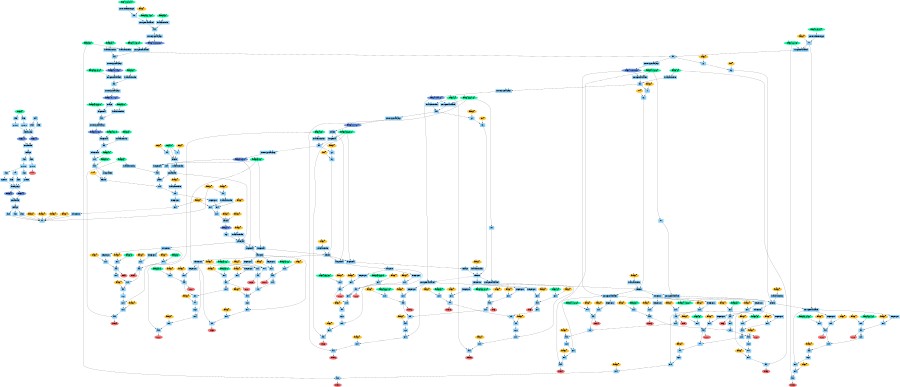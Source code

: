 digraph {
	size="6,10!"
	a [label="uint32[2]" color=mediumspringgreen style=filled]
	b [label="float32[32]" color=mediumspringgreen style=filled]
	c [label="float32[8,8,4,32]" color=mediumspringgreen style=filled]
	d [label="float32[64]" color=mediumspringgreen style=filled]
	e [label="float32[4,4,32,64]" color=mediumspringgreen style=filled]
	f [label="float32[64]" color=mediumspringgreen style=filled]
	g [label="float32[3,3,64,64]" color=mediumspringgreen style=filled]
	h [label="float32[512]" color=mediumspringgreen style=filled]
	i [label="float32[3136,512]" color=mediumspringgreen style=filled]
	j [label="float32[6]" color=mediumspringgreen style=filled]
	k [label="float32[512,6]" color=mediumspringgreen style=filled]
	l [label="float32[32]" color=mediumspringgreen style=filled]
	m [label="float32[8,8,4,32]" color=mediumspringgreen style=filled]
	n [label="float32[64]" color=mediumspringgreen style=filled]
	o [label="float32[4,4,32,64]" color=mediumspringgreen style=filled]
	p [label="float32[64]" color=mediumspringgreen style=filled]
	q [label="float32[3,3,64,64]" color=mediumspringgreen style=filled]
	r [label="float32[512]" color=mediumspringgreen style=filled]
	s [label="float32[3136,512]" color=mediumspringgreen style=filled]
	t [label="float32[6]" color=mediumspringgreen style=filled]
	u [label="float32[512,6]" color=mediumspringgreen style=filled]
	v [label="float32[32]" color=mediumspringgreen style=filled]
	w [label="float32[8,8,4,32]" color=mediumspringgreen style=filled]
	x [label="float32[64]" color=mediumspringgreen style=filled]
	y [label="float32[4,4,32,64]" color=mediumspringgreen style=filled]
	z [label="float32[64]" color=mediumspringgreen style=filled]
	ba [label="float32[3,3,64,64]" color=mediumspringgreen style=filled]
	bb [label="float32[512]" color=mediumspringgreen style=filled]
	bc [label="float32[3136,512]" color=mediumspringgreen style=filled]
	bd [label="float32[6]" color=mediumspringgreen style=filled]
	be [label="float32[512,6]" color=mediumspringgreen style=filled]
	bf [label="float32[32]" color=mediumspringgreen style=filled]
	bg [label="float32[8,8,4,32]" color=mediumspringgreen style=filled]
	bh [label="float32[64]" color=mediumspringgreen style=filled]
	bi [label="float32[4,4,32,64]" color=mediumspringgreen style=filled]
	bj [label="float32[64]" color=mediumspringgreen style=filled]
	bk [label="float32[3,3,64,64]" color=mediumspringgreen style=filled]
	bl [label="float32[512]" color=mediumspringgreen style=filled]
	bm [label="float32[3136,512]" color=mediumspringgreen style=filled]
	bn [label="float32[6]" color=mediumspringgreen style=filled]
	bo [label="float32[512,6]" color=mediumspringgreen style=filled]
	bp [label="uint8[10,84,84,4]" color=mediumspringgreen style=filled]
	bq [label="int32[10]" color=mediumspringgreen style=filled]
	br [label="float32[10]" color=mediumspringgreen style=filled]
	bs [label="float32[10]" color=mediumspringgreen style=filled]
	bt [label="uint8[10,84,84,4]" color=mediumspringgreen style=filled]
	bu [label=iota color=lightskyblue shape=box style=filled]
	bv [label=slice color=lightskyblue shape=box style=filled]
	a -> bv
	bw [label=squeeze color=lightskyblue shape=box style=filled]
	bv -> bw
	bx [label=slice color=lightskyblue shape=box style=filled]
	a -> bx
	by [label=squeeze color=lightskyblue shape=box style=filled]
	bx -> by
	bz [label=slice color=lightskyblue shape=box style=filled]
	bu -> bz
	ca [label=slice color=lightskyblue shape=box style=filled]
	bu -> ca
	id0 [label=threefry2x32 color=lightskyblue shape=box style=filled]
	bw -> id0
	by -> id0
	bz -> id0
	ca -> id0
	cb [label="uint32[2]" color=cornflowerblue style=filled]
	id0 -> cb
	cc [label="uint32[2]" color=cornflowerblue style=filled]
	id0 -> cc
	cd [label=concatenate color=lightskyblue shape=box style=filled]
	cb -> cd
	cc -> cd
	ce [label=reshape color=lightskyblue shape=box style=filled]
	cd -> ce
	cf [label=slice color=lightskyblue shape=box style=filled]
	ce -> cf
	cg [label=squeeze color=lightskyblue shape=box style=filled]
	cf -> cg
	ch [label=slice color=lightskyblue shape=box style=filled]
	ce -> ch
	ci [label=squeeze color=lightskyblue shape=box style=filled]
	ch -> ci
	cj [label=iota color=lightskyblue shape=box style=filled]
	ck [label=slice color=lightskyblue shape=box style=filled]
	ci -> ck
	cl [label=squeeze color=lightskyblue shape=box style=filled]
	ck -> cl
	cm [label=slice color=lightskyblue shape=box style=filled]
	ci -> cm
	cn [label=squeeze color=lightskyblue shape=box style=filled]
	cm -> cn
	co [label=slice color=lightskyblue shape=box style=filled]
	cj -> co
	cp [label=slice color=lightskyblue shape=box style=filled]
	cj -> cp
	id1 [label=threefry2x32 color=lightskyblue shape=box style=filled]
	cl -> id1
	cn -> id1
	co -> id1
	cp -> id1
	cq [label="uint32[3]" color=cornflowerblue style=filled]
	id1 -> cq
	cr [label="uint32[3]" color=cornflowerblue style=filled]
	id1 -> cr
	cs [label=concatenate color=lightskyblue shape=box style=filled]
	cq -> cs
	cr -> cs
	ct [label=reshape color=lightskyblue shape=box style=filled]
	cs -> ct
	cu [label=slice color=lightskyblue shape=box style=filled]
	ct -> cu
	_ [label=squeeze color=lightskyblue shape=box style=filled]
	cu -> _
	cv [label=slice color=lightskyblue shape=box style=filled]
	ct -> cv
	_ [label=squeeze color=lightskyblue shape=box style=filled]
	cv -> _
	cw [label=slice color=lightskyblue shape=box style=filled]
	ct -> cw
	_ [label=squeeze color=lightskyblue shape=box style=filled]
	cw -> _
	cx [label=convert_element_type color=lightskyblue shape=box style=filled]
	bp -> cx
	23214567357968 [label="float32[]" color=goldenrod1 style=filled]
	cy [label=div color=lightskyblue shape=box style=filled]
	cx -> cy
	23214567357968 -> cy
	cz [label=conv_general_dilated color=lightskyblue shape=box style=filled]
	cy -> cz
	w -> cz
	da [label=broadcast_in_dim color=lightskyblue shape=box style=filled]
	v -> da
	db [label=add color=lightskyblue shape=box style=filled]
	cz -> db
	da -> db
	id2 [label=custom_jvp_call_jaxpr color=lightskyblue shape=box style=filled]
	db -> id2
	dc [label="float32[10,20,20,32]" color=cornflowerblue style=filled]
	id2 -> dc
	23214567379088 [label="float32[]" color=goldenrod1 style=filled]
	dd [label=gt color=lightskyblue shape=box style=filled]
	db -> dd
	23214567379088 -> dd
	23214567379280 [label="float32[]" color=goldenrod1 style=filled]
	_ [label=broadcast_in_dim color=lightskyblue shape=box style=filled]
	23214567379280 -> _
	de [label=conv_general_dilated color=lightskyblue shape=box style=filled]
	dc -> de
	y -> de
	df [label=broadcast_in_dim color=lightskyblue shape=box style=filled]
	x -> df
	dg [label=add color=lightskyblue shape=box style=filled]
	de -> dg
	df -> dg
	id3 [label=custom_jvp_call_jaxpr color=lightskyblue shape=box style=filled]
	dg -> id3
	dh [label="float32[10,9,9,64]" color=cornflowerblue style=filled]
	id3 -> dh
	23214567379856 [label="float32[]" color=goldenrod1 style=filled]
	di [label=gt color=lightskyblue shape=box style=filled]
	dg -> di
	23214567379856 -> di
	23214567380048 [label="float32[]" color=goldenrod1 style=filled]
	_ [label=broadcast_in_dim color=lightskyblue shape=box style=filled]
	23214567380048 -> _
	dj [label=conv_general_dilated color=lightskyblue shape=box style=filled]
	dh -> dj
	ba -> dj
	dk [label=broadcast_in_dim color=lightskyblue shape=box style=filled]
	z -> dk
	dl [label=add color=lightskyblue shape=box style=filled]
	dj -> dl
	dk -> dl
	id4 [label=custom_jvp_call_jaxpr color=lightskyblue shape=box style=filled]
	dl -> id4
	dm [label="float32[10,7,7,64]" color=cornflowerblue style=filled]
	id4 -> dm
	23214567380624 [label="float32[]" color=goldenrod1 style=filled]
	dn [label=gt color=lightskyblue shape=box style=filled]
	dl -> dn
	23214567380624 -> dn
	23214567380816 [label="float32[]" color=goldenrod1 style=filled]
	_ [label=broadcast_in_dim color=lightskyblue shape=box style=filled]
	23214567380816 -> _
	do [label=reshape color=lightskyblue shape=box style=filled]
	dm -> do
	dp [label=dot_general color=lightskyblue shape=box style=filled]
	do -> dp
	bc -> dp
	dq [label=broadcast_in_dim color=lightskyblue shape=box style=filled]
	bb -> dq
	dr [label=add color=lightskyblue shape=box style=filled]
	dp -> dr
	dq -> dr
	id5 [label=custom_jvp_call_jaxpr color=lightskyblue shape=box style=filled]
	dr -> id5
	ds [label="float32[10,512]" color=cornflowerblue style=filled]
	id5 -> ds
	23214567381488 [label="float32[]" color=goldenrod1 style=filled]
	dt [label=gt color=lightskyblue shape=box style=filled]
	dr -> dt
	23214567381488 -> dt
	23214567381680 [label="float32[]" color=goldenrod1 style=filled]
	_ [label=broadcast_in_dim color=lightskyblue shape=box style=filled]
	23214567381680 -> _
	du [label=dot_general color=lightskyblue shape=box style=filled]
	ds -> du
	be -> du
	dv [label=broadcast_in_dim color=lightskyblue shape=box style=filled]
	bd -> dv
	dw [label=add color=lightskyblue shape=box style=filled]
	du -> dw
	dv -> dw
	dx [label=convert_element_type color=lightskyblue shape=box style=filled]
	bt -> dx
	23214567382256 [label="float32[]" color=goldenrod1 style=filled]
	dy [label=div color=lightskyblue shape=box style=filled]
	dx -> dy
	23214567382256 -> dy
	dz [label=conv_general_dilated color=lightskyblue shape=box style=filled]
	dy -> dz
	bg -> dz
	ea [label=broadcast_in_dim color=lightskyblue shape=box style=filled]
	bf -> ea
	eb [label=add color=lightskyblue shape=box style=filled]
	dz -> eb
	ea -> eb
	id6 [label=custom_jvp_call_jaxpr color=lightskyblue shape=box style=filled]
	eb -> id6
	ec [label="float32[10,20,20,32]" color=cornflowerblue style=filled]
	id6 -> ec
	ed [label=conv_general_dilated color=lightskyblue shape=box style=filled]
	ec -> ed
	bi -> ed
	ee [label=broadcast_in_dim color=lightskyblue shape=box style=filled]
	bh -> ee
	ef [label=add color=lightskyblue shape=box style=filled]
	ed -> ef
	ee -> ef
	id7 [label=custom_jvp_call_jaxpr color=lightskyblue shape=box style=filled]
	ef -> id7
	eg [label="float32[10,9,9,64]" color=cornflowerblue style=filled]
	id7 -> eg
	eh [label=conv_general_dilated color=lightskyblue shape=box style=filled]
	eg -> eh
	bk -> eh
	ei [label=broadcast_in_dim color=lightskyblue shape=box style=filled]
	bj -> ei
	ej [label=add color=lightskyblue shape=box style=filled]
	eh -> ej
	ei -> ej
	id8 [label=custom_jvp_call_jaxpr color=lightskyblue shape=box style=filled]
	ej -> id8
	ek [label="float32[10,7,7,64]" color=cornflowerblue style=filled]
	id8 -> ek
	el [label=reshape color=lightskyblue shape=box style=filled]
	ek -> el
	em [label=dot_general color=lightskyblue shape=box style=filled]
	el -> em
	bm -> em
	en [label=broadcast_in_dim color=lightskyblue shape=box style=filled]
	bl -> en
	eo [label=add color=lightskyblue shape=box style=filled]
	em -> eo
	en -> eo
	id9 [label=custom_jvp_call_jaxpr color=lightskyblue shape=box style=filled]
	eo -> id9
	ep [label="float32[10,512]" color=cornflowerblue style=filled]
	id9 -> ep
	eq [label=dot_general color=lightskyblue shape=box style=filled]
	ep -> eq
	bo -> eq
	er [label=broadcast_in_dim color=lightskyblue shape=box style=filled]
	bn -> er
	es [label=add color=lightskyblue shape=box style=filled]
	eq -> es
	er -> es
	et [label=reduce_max color=lightskyblue shape=box style=filled]
	es -> et
	eu [label=mul color=lightskyblue shape=box style=filled]
	bs -> eu
	et -> eu
	ev [label=add color=lightskyblue shape=box style=filled]
	br -> ev
	eu -> ev
	ew [label=stop_gradient color=lightskyblue shape=box style=filled]
	ev -> ew
	23216574405440 [label="bool[]" color=goldenrod1 style=filled]
	ex [label=select_n color=lightskyblue shape=box style=filled]
	23216574405440 -> ex
	ev -> ex
	ew -> ex
	23214835540496 [label="int32[]" color=goldenrod1 style=filled]
	ey [label=lt color=lightskyblue shape=box style=filled]
	bq -> ey
	23214835540496 -> ey
	23214835540400 [label="int32[]" color=goldenrod1 style=filled]
	ez [label=add color=lightskyblue shape=box style=filled]
	bq -> ez
	23214835540400 -> ez
	fa [label=select_n color=lightskyblue shape=box style=filled]
	ey -> fa
	bq -> fa
	ez -> fa
	fb [label=broadcast_in_dim color=lightskyblue shape=box style=filled]
	fa -> fb
	fc [label=iota color=lightskyblue shape=box style=filled]
	fd [label=concatenate color=lightskyblue shape=box style=filled]
	fc -> fd
	fb -> fd
	fe [label=gather color=lightskyblue shape=box style=filled]
	dw -> fe
	fd -> fe
	ff [label=sub color=lightskyblue shape=box style=filled]
	ex -> ff
	fe -> ff
	23214567385872 [label="float32[]" color=goldenrod1 style=filled]
	fg [label=broadcast_in_dim color=lightskyblue shape=box style=filled]
	23214567385872 -> fg
	fh [label=sub color=lightskyblue shape=box style=filled]
	ff -> fh
	fg -> fh
	fi [label=integer_pow color=lightskyblue shape=box style=filled]
	fh -> fi
	fj [label=integer_pow color=lightskyblue shape=box style=filled]
	fh -> fj
	23214567849200 [label="float32[]" color=goldenrod1 style=filled]
	fk [label=mul color=lightskyblue shape=box style=filled]
	23214567849200 -> fk
	fj -> fk
	23214567386448 [label="float32[]" color=goldenrod1 style=filled]
	fl [label=mul color=lightskyblue shape=box style=filled]
	fi -> fl
	23214567386448 -> fl
	fm [label=reduce_sum color=lightskyblue shape=box style=filled]
	fl -> fm
	23214567982928 [label="float32[]" color=goldenrod1 style=filled]
	_ [label=div color=lightskyblue shape=box style=filled]
	fm -> _
	23214567982928 -> _
	23214567386832 [label="float32[]" color=goldenrod1 style=filled]
	23214567982928 [label="float32[]" color=goldenrod1 style=filled]
	fn [label=div color=lightskyblue shape=box style=filled]
	23214567386832 -> fn
	23214567982928 -> fn
	fo [label=broadcast_in_dim color=lightskyblue shape=box style=filled]
	fn -> fo
	23214567386448 [label="float32[]" color=goldenrod1 style=filled]
	fp [label=mul color=lightskyblue shape=box style=filled]
	fo -> fp
	23214567386448 -> fp
	fq [label=mul color=lightskyblue shape=box style=filled]
	fp -> fq
	fk -> fq
	23214835990256 [label="float32[]" color=goldenrod1 style=filled]
	23216554005936 [label="float32[]" color=goldenrod1 style=filled]
	id10 [label=xla_call color=lightskyblue shape=box style=filled]
	fq -> id10
	23214835990256 -> id10
	23216554005936 -> id10
	fr [label="float32[10]" color=cornflowerblue style=filled]
	id10 -> fr
	fs [label=neg color=lightskyblue shape=box style=filled]
	fr -> fs
	23214567387568 [label="float32[]" color=goldenrod1 style=filled]
	ft [label=broadcast_in_dim color=lightskyblue shape=box style=filled]
	23214567387568 -> ft
	fu [label="scatter-add" color=lightskyblue shape=box style=filled]
	ft -> fu
	fd -> fu
	fs -> fu
	fv [label=reduce_sum color=lightskyblue shape=box style=filled]
	fu -> fv
	fw [label=dot_general color=lightskyblue shape=box style=filled]
	fu -> fw
	ds -> fw
	fx [label=transpose color=lightskyblue shape=box style=filled]
	fw -> fx
	fy [label=dot_general color=lightskyblue shape=box style=filled]
	fu -> fy
	be -> fy
	23214567388240 [label="float32[]" color=goldenrod1 style=filled]
	fz [label=broadcast_in_dim color=lightskyblue shape=box style=filled]
	23214567388240 -> fz
	23214568194192 [label="bool[]" color=goldenrod1 style=filled]
	ga [label=eq color=lightskyblue shape=box style=filled]
	dt -> ga
	23214568194192 -> ga
	gb [label=select_n color=lightskyblue shape=box style=filled]
	ga -> gb
	fz -> gb
	fy -> gb
	gc [label=reduce_sum color=lightskyblue shape=box style=filled]
	gb -> gc
	gd [label=dot_general color=lightskyblue shape=box style=filled]
	gb -> gd
	do -> gd
	ge [label=transpose color=lightskyblue shape=box style=filled]
	gd -> ge
	gf [label=dot_general color=lightskyblue shape=box style=filled]
	gb -> gf
	bc -> gf
	gg [label=reshape color=lightskyblue shape=box style=filled]
	gf -> gg
	23214567389104 [label="float32[]" color=goldenrod1 style=filled]
	gh [label=broadcast_in_dim color=lightskyblue shape=box style=filled]
	23214567389104 -> gh
	23214568003024 [label="bool[]" color=goldenrod1 style=filled]
	gi [label=eq color=lightskyblue shape=box style=filled]
	dn -> gi
	23214568003024 -> gi
	gj [label=select_n color=lightskyblue shape=box style=filled]
	gi -> gj
	gh -> gj
	gg -> gj
	gk [label=reduce_sum color=lightskyblue shape=box style=filled]
	gj -> gk
	gl [label=conv_general_dilated color=lightskyblue shape=box style=filled]
	dh -> gl
	gj -> gl
	gm [label=rev color=lightskyblue shape=box style=filled]
	ba -> gm
	gn [label=conv_general_dilated color=lightskyblue shape=box style=filled]
	gj -> gn
	gm -> gn
	23214567389872 [label="float32[]" color=goldenrod1 style=filled]
	go [label=broadcast_in_dim color=lightskyblue shape=box style=filled]
	23214567389872 -> go
	23214568003696 [label="bool[]" color=goldenrod1 style=filled]
	gp [label=eq color=lightskyblue shape=box style=filled]
	di -> gp
	23214568003696 -> gp
	gq [label=select_n color=lightskyblue shape=box style=filled]
	gp -> gq
	go -> gq
	gn -> gq
	gr [label=reduce_sum color=lightskyblue shape=box style=filled]
	gq -> gr
	gs [label=conv_general_dilated color=lightskyblue shape=box style=filled]
	dc -> gs
	gq -> gs
	gt [label=rev color=lightskyblue shape=box style=filled]
	y -> gt
	gu [label=conv_general_dilated color=lightskyblue shape=box style=filled]
	gq -> gu
	gt -> gu
	23214567390640 [label="float32[]" color=goldenrod1 style=filled]
	gv [label=broadcast_in_dim color=lightskyblue shape=box style=filled]
	23214567390640 -> gv
	23214568004752 [label="bool[]" color=goldenrod1 style=filled]
	gw [label=eq color=lightskyblue shape=box style=filled]
	dd -> gw
	23214568004752 -> gw
	gx [label=select_n color=lightskyblue shape=box style=filled]
	gw -> gx
	gv -> gx
	gu -> gx
	gy [label=reduce_sum color=lightskyblue shape=box style=filled]
	gx -> gy
	gz [label=conv_general_dilated color=lightskyblue shape=box style=filled]
	cy -> gz
	gx -> gz
	ha [label=integer_pow color=lightskyblue shape=box style=filled]
	gy -> ha
	23214567391376 [label="float32[]" color=goldenrod1 style=filled]
	hb [label=mul color=lightskyblue shape=box style=filled]
	ha -> hb
	23214567391376 -> hb
	23214567391568 [label="float32[]" color=goldenrod1 style=filled]
	hc [label=mul color=lightskyblue shape=box style=filled]
	b -> hc
	23214567391568 -> hc
	hd [label=add color=lightskyblue shape=box style=filled]
	hb -> hd
	hc -> hd
	he [label=integer_pow color=lightskyblue shape=box style=filled]
	gz -> he
	23214567391952 [label="float32[]" color=goldenrod1 style=filled]
	hf [label=mul color=lightskyblue shape=box style=filled]
	he -> hf
	23214567391952 -> hf
	23214567392144 [label="float32[]" color=goldenrod1 style=filled]
	hg [label=mul color=lightskyblue shape=box style=filled]
	c -> hg
	23214567392144 -> hg
	hh [label=add color=lightskyblue shape=box style=filled]
	hf -> hh
	hg -> hh
	hi [label=integer_pow color=lightskyblue shape=box style=filled]
	gr -> hi
	23214567392528 [label="float32[]" color=goldenrod1 style=filled]
	hj [label=mul color=lightskyblue shape=box style=filled]
	hi -> hj
	23214567392528 -> hj
	23214567392720 [label="float32[]" color=goldenrod1 style=filled]
	hk [label=mul color=lightskyblue shape=box style=filled]
	d -> hk
	23214567392720 -> hk
	hl [label=add color=lightskyblue shape=box style=filled]
	hj -> hl
	hk -> hl
	hm [label=integer_pow color=lightskyblue shape=box style=filled]
	gs -> hm
	23214567393104 [label="float32[]" color=goldenrod1 style=filled]
	hn [label=mul color=lightskyblue shape=box style=filled]
	hm -> hn
	23214567393104 -> hn
	23214567393296 [label="float32[]" color=goldenrod1 style=filled]
	ho [label=mul color=lightskyblue shape=box style=filled]
	e -> ho
	23214567393296 -> ho
	hp [label=add color=lightskyblue shape=box style=filled]
	hn -> hp
	ho -> hp
	hq [label=integer_pow color=lightskyblue shape=box style=filled]
	gk -> hq
	23214567393680 [label="float32[]" color=goldenrod1 style=filled]
	hr [label=mul color=lightskyblue shape=box style=filled]
	hq -> hr
	23214567393680 -> hr
	23214567393872 [label="float32[]" color=goldenrod1 style=filled]
	hs [label=mul color=lightskyblue shape=box style=filled]
	f -> hs
	23214567393872 -> hs
	ht [label=add color=lightskyblue shape=box style=filled]
	hr -> ht
	hs -> ht
	hu [label=integer_pow color=lightskyblue shape=box style=filled]
	gl -> hu
	23214567394256 [label="float32[]" color=goldenrod1 style=filled]
	hv [label=mul color=lightskyblue shape=box style=filled]
	hu -> hv
	23214567394256 -> hv
	23214567394448 [label="float32[]" color=goldenrod1 style=filled]
	hw [label=mul color=lightskyblue shape=box style=filled]
	g -> hw
	23214567394448 -> hw
	hx [label=add color=lightskyblue shape=box style=filled]
	hv -> hx
	hw -> hx
	hy [label=integer_pow color=lightskyblue shape=box style=filled]
	gc -> hy
	23214567394832 [label="float32[]" color=goldenrod1 style=filled]
	hz [label=mul color=lightskyblue shape=box style=filled]
	hy -> hz
	23214567394832 -> hz
	23214567395024 [label="float32[]" color=goldenrod1 style=filled]
	ia [label=mul color=lightskyblue shape=box style=filled]
	h -> ia
	23214567395024 -> ia
	ib [label=add color=lightskyblue shape=box style=filled]
	hz -> ib
	ia -> ib
	ic [label=integer_pow color=lightskyblue shape=box style=filled]
	ge -> ic
	23214567399568 [label="float32[]" color=goldenrod1 style=filled]
	id [label=mul color=lightskyblue shape=box style=filled]
	ic -> id
	23214567399568 -> id
	23214567399760 [label="float32[]" color=goldenrod1 style=filled]
	ie [label=mul color=lightskyblue shape=box style=filled]
	i -> ie
	23214567399760 -> ie
	if [label=add color=lightskyblue shape=box style=filled]
	id -> if
	ie -> if
	ig [label=integer_pow color=lightskyblue shape=box style=filled]
	fv -> ig
	23214567400144 [label="float32[]" color=goldenrod1 style=filled]
	ih [label=mul color=lightskyblue shape=box style=filled]
	ig -> ih
	23214567400144 -> ih
	23214567400336 [label="float32[]" color=goldenrod1 style=filled]
	ii [label=mul color=lightskyblue shape=box style=filled]
	j -> ii
	23214567400336 -> ii
	ij [label=add color=lightskyblue shape=box style=filled]
	ih -> ij
	ii -> ij
	ik [label=integer_pow color=lightskyblue shape=box style=filled]
	fx -> ik
	23214567400720 [label="float32[]" color=goldenrod1 style=filled]
	il [label=mul color=lightskyblue shape=box style=filled]
	ik -> il
	23214567400720 -> il
	23214567400912 [label="float32[]" color=goldenrod1 style=filled]
	im [label=mul color=lightskyblue shape=box style=filled]
	k -> im
	23214567400912 -> im
	in [label=add color=lightskyblue shape=box style=filled]
	il -> in
	im -> in
	io [label=integer_pow color=lightskyblue shape=box style=filled]
	gy -> io
	23214567401296 [label="float32[]" color=goldenrod1 style=filled]
	ip [label=mul color=lightskyblue shape=box style=filled]
	io -> ip
	23214567401296 -> ip
	23214567401488 [label="float32[]" color=goldenrod1 style=filled]
	iq [label=mul color=lightskyblue shape=box style=filled]
	l -> iq
	23214567401488 -> iq
	ir [label=add color=lightskyblue shape=box style=filled]
	ip -> ir
	iq -> ir
	is [label=integer_pow color=lightskyblue shape=box style=filled]
	gz -> is
	23214567401872 [label="float32[]" color=goldenrod1 style=filled]
	it [label=mul color=lightskyblue shape=box style=filled]
	is -> it
	23214567401872 -> it
	23214567402064 [label="float32[]" color=goldenrod1 style=filled]
	iu [label=mul color=lightskyblue shape=box style=filled]
	m -> iu
	23214567402064 -> iu
	iv [label=add color=lightskyblue shape=box style=filled]
	it -> iv
	iu -> iv
	iw [label=integer_pow color=lightskyblue shape=box style=filled]
	gr -> iw
	23214567402448 [label="float32[]" color=goldenrod1 style=filled]
	ix [label=mul color=lightskyblue shape=box style=filled]
	iw -> ix
	23214567402448 -> ix
	23214567402640 [label="float32[]" color=goldenrod1 style=filled]
	iy [label=mul color=lightskyblue shape=box style=filled]
	n -> iy
	23214567402640 -> iy
	iz [label=add color=lightskyblue shape=box style=filled]
	ix -> iz
	iy -> iz
	ja [label=integer_pow color=lightskyblue shape=box style=filled]
	gs -> ja
	23214567403024 [label="float32[]" color=goldenrod1 style=filled]
	jb [label=mul color=lightskyblue shape=box style=filled]
	ja -> jb
	23214567403024 -> jb
	23214567403216 [label="float32[]" color=goldenrod1 style=filled]
	jc [label=mul color=lightskyblue shape=box style=filled]
	o -> jc
	23214567403216 -> jc
	jd [label=add color=lightskyblue shape=box style=filled]
	jb -> jd
	jc -> jd
	je [label=integer_pow color=lightskyblue shape=box style=filled]
	gk -> je
	23214567403664 [label="float32[]" color=goldenrod1 style=filled]
	jf [label=mul color=lightskyblue shape=box style=filled]
	je -> jf
	23214567403664 -> jf
	23214567403856 [label="float32[]" color=goldenrod1 style=filled]
	jg [label=mul color=lightskyblue shape=box style=filled]
	p -> jg
	23214567403856 -> jg
	jh [label=add color=lightskyblue shape=box style=filled]
	jf -> jh
	jg -> jh
	ji [label=integer_pow color=lightskyblue shape=box style=filled]
	gl -> ji
	23214567404240 [label="float32[]" color=goldenrod1 style=filled]
	jj [label=mul color=lightskyblue shape=box style=filled]
	ji -> jj
	23214567404240 -> jj
	23214567404432 [label="float32[]" color=goldenrod1 style=filled]
	jk [label=mul color=lightskyblue shape=box style=filled]
	q -> jk
	23214567404432 -> jk
	jl [label=add color=lightskyblue shape=box style=filled]
	jj -> jl
	jk -> jl
	jm [label=integer_pow color=lightskyblue shape=box style=filled]
	gc -> jm
	23214567404816 [label="float32[]" color=goldenrod1 style=filled]
	jn [label=mul color=lightskyblue shape=box style=filled]
	jm -> jn
	23214567404816 -> jn
	23214567405008 [label="float32[]" color=goldenrod1 style=filled]
	jo [label=mul color=lightskyblue shape=box style=filled]
	r -> jo
	23214567405008 -> jo
	jp [label=add color=lightskyblue shape=box style=filled]
	jn -> jp
	jo -> jp
	jq [label=integer_pow color=lightskyblue shape=box style=filled]
	ge -> jq
	23214567405392 [label="float32[]" color=goldenrod1 style=filled]
	jr [label=mul color=lightskyblue shape=box style=filled]
	jq -> jr
	23214567405392 -> jr
	23214567405584 [label="float32[]" color=goldenrod1 style=filled]
	js [label=mul color=lightskyblue shape=box style=filled]
	s -> js
	23214567405584 -> js
	jt [label=add color=lightskyblue shape=box style=filled]
	jr -> jt
	js -> jt
	ju [label=integer_pow color=lightskyblue shape=box style=filled]
	fv -> ju
	23214567405968 [label="float32[]" color=goldenrod1 style=filled]
	jv [label=mul color=lightskyblue shape=box style=filled]
	ju -> jv
	23214567405968 -> jv
	23214567406160 [label="float32[]" color=goldenrod1 style=filled]
	jw [label=mul color=lightskyblue shape=box style=filled]
	t -> jw
	23214567406160 -> jw
	jx [label=add color=lightskyblue shape=box style=filled]
	jv -> jx
	jw -> jx
	jy [label=integer_pow color=lightskyblue shape=box style=filled]
	fx -> jy
	23214567406544 [label="float32[]" color=goldenrod1 style=filled]
	jz [label=mul color=lightskyblue shape=box style=filled]
	jy -> jz
	23214567406544 -> jz
	23214567406736 [label="float32[]" color=goldenrod1 style=filled]
	ka [label=mul color=lightskyblue shape=box style=filled]
	u -> ka
	23214567406736 -> ka
	kb [label=add color=lightskyblue shape=box style=filled]
	jz -> kb
	ka -> kb
	kc [label=mul color=lightskyblue shape=box style=filled]
	hd -> kc
	hd -> kc
	kd [label=sub color=lightskyblue shape=box style=filled]
	ir -> kd
	kc -> kd
	23214567407216 [label="float32[]" color=goldenrod1 style=filled]
	ke [label=add color=lightskyblue shape=box style=filled]
	kd -> ke
	23214567407216 -> ke
	kf [label=rsqrt color=lightskyblue shape=box style=filled]
	ke -> kf
	kg [label=mul color=lightskyblue shape=box style=filled]
	gy -> kg
	kf -> kg
	kh [label=mul color=lightskyblue shape=box style=filled]
	hh -> kh
	hh -> kh
	ki [label=sub color=lightskyblue shape=box style=filled]
	iv -> ki
	kh -> ki
	23214567411952 [label="float32[]" color=goldenrod1 style=filled]
	kj [label=add color=lightskyblue shape=box style=filled]
	ki -> kj
	23214567411952 -> kj
	kk [label=rsqrt color=lightskyblue shape=box style=filled]
	kj -> kk
	kl [label=mul color=lightskyblue shape=box style=filled]
	gz -> kl
	kk -> kl
	km [label=mul color=lightskyblue shape=box style=filled]
	hl -> km
	hl -> km
	kn [label=sub color=lightskyblue shape=box style=filled]
	iz -> kn
	km -> kn
	23214567412528 [label="float32[]" color=goldenrod1 style=filled]
	ko [label=add color=lightskyblue shape=box style=filled]
	kn -> ko
	23214567412528 -> ko
	kp [label=rsqrt color=lightskyblue shape=box style=filled]
	ko -> kp
	kq [label=mul color=lightskyblue shape=box style=filled]
	gr -> kq
	kp -> kq
	kr [label=mul color=lightskyblue shape=box style=filled]
	hp -> kr
	hp -> kr
	ks [label=sub color=lightskyblue shape=box style=filled]
	jd -> ks
	kr -> ks
	23214567413104 [label="float32[]" color=goldenrod1 style=filled]
	kt [label=add color=lightskyblue shape=box style=filled]
	ks -> kt
	23214567413104 -> kt
	ku [label=rsqrt color=lightskyblue shape=box style=filled]
	kt -> ku
	kv [label=mul color=lightskyblue shape=box style=filled]
	gs -> kv
	ku -> kv
	kw [label=mul color=lightskyblue shape=box style=filled]
	ht -> kw
	ht -> kw
	kx [label=sub color=lightskyblue shape=box style=filled]
	jh -> kx
	kw -> kx
	23214567413680 [label="float32[]" color=goldenrod1 style=filled]
	ky [label=add color=lightskyblue shape=box style=filled]
	kx -> ky
	23214567413680 -> ky
	kz [label=rsqrt color=lightskyblue shape=box style=filled]
	ky -> kz
	la [label=mul color=lightskyblue shape=box style=filled]
	gk -> la
	kz -> la
	lb [label=mul color=lightskyblue shape=box style=filled]
	hx -> lb
	hx -> lb
	lc [label=sub color=lightskyblue shape=box style=filled]
	jl -> lc
	lb -> lc
	23214567414256 [label="float32[]" color=goldenrod1 style=filled]
	ld [label=add color=lightskyblue shape=box style=filled]
	lc -> ld
	23214567414256 -> ld
	le [label=rsqrt color=lightskyblue shape=box style=filled]
	ld -> le
	lf [label=mul color=lightskyblue shape=box style=filled]
	gl -> lf
	le -> lf
	lg [label=mul color=lightskyblue shape=box style=filled]
	ib -> lg
	ib -> lg
	lh [label=sub color=lightskyblue shape=box style=filled]
	jp -> lh
	lg -> lh
	23214567414832 [label="float32[]" color=goldenrod1 style=filled]
	li [label=add color=lightskyblue shape=box style=filled]
	lh -> li
	23214567414832 -> li
	lj [label=rsqrt color=lightskyblue shape=box style=filled]
	li -> lj
	lk [label=mul color=lightskyblue shape=box style=filled]
	gc -> lk
	lj -> lk
	ll [label=mul color=lightskyblue shape=box style=filled]
	if -> ll
	if -> ll
	lm [label=sub color=lightskyblue shape=box style=filled]
	jt -> lm
	ll -> lm
	23214567415408 [label="float32[]" color=goldenrod1 style=filled]
	ln [label=add color=lightskyblue shape=box style=filled]
	lm -> ln
	23214567415408 -> ln
	lo [label=rsqrt color=lightskyblue shape=box style=filled]
	ln -> lo
	lp [label=mul color=lightskyblue shape=box style=filled]
	ge -> lp
	lo -> lp
	lq [label=mul color=lightskyblue shape=box style=filled]
	ij -> lq
	ij -> lq
	lr [label=sub color=lightskyblue shape=box style=filled]
	jx -> lr
	lq -> lr
	23214567416048 [label="float32[]" color=goldenrod1 style=filled]
	ls [label=add color=lightskyblue shape=box style=filled]
	lr -> ls
	23214567416048 -> ls
	lt [label=rsqrt color=lightskyblue shape=box style=filled]
	ls -> lt
	lu [label=mul color=lightskyblue shape=box style=filled]
	fv -> lu
	lt -> lu
	lv [label=mul color=lightskyblue shape=box style=filled]
	in -> lv
	in -> lv
	lw [label=sub color=lightskyblue shape=box style=filled]
	kb -> lw
	lv -> lw
	23214567416624 [label="float32[]" color=goldenrod1 style=filled]
	lx [label=add color=lightskyblue shape=box style=filled]
	lw -> lx
	23214567416624 -> lx
	ly [label=rsqrt color=lightskyblue shape=box style=filled]
	lx -> ly
	lz [label=mul color=lightskyblue shape=box style=filled]
	fx -> lz
	ly -> lz
	23214567417008 [label="float32[]" color=goldenrod1 style=filled]
	ma [label=mul color=lightskyblue shape=box style=filled]
	kg -> ma
	23214567417008 -> ma
	23214567417200 [label="float32[]" color=goldenrod1 style=filled]
	mb [label=mul color=lightskyblue shape=box style=filled]
	kl -> mb
	23214567417200 -> mb
	23214567417392 [label="float32[]" color=goldenrod1 style=filled]
	mc [label=mul color=lightskyblue shape=box style=filled]
	kq -> mc
	23214567417392 -> mc
	23214567417584 [label="float32[]" color=goldenrod1 style=filled]
	md [label=mul color=lightskyblue shape=box style=filled]
	kv -> md
	23214567417584 -> md
	23214567417776 [label="float32[]" color=goldenrod1 style=filled]
	me [label=mul color=lightskyblue shape=box style=filled]
	la -> me
	23214567417776 -> me
	23214567417968 [label="float32[]" color=goldenrod1 style=filled]
	mf [label=mul color=lightskyblue shape=box style=filled]
	lf -> mf
	23214567417968 -> mf
	23214567418160 [label="float32[]" color=goldenrod1 style=filled]
	mg [label=mul color=lightskyblue shape=box style=filled]
	lk -> mg
	23214567418160 -> mg
	23214567418352 [label="float32[]" color=goldenrod1 style=filled]
	mh [label=mul color=lightskyblue shape=box style=filled]
	lp -> mh
	23214567418352 -> mh
	23214567418544 [label="float32[]" color=goldenrod1 style=filled]
	mi [label=mul color=lightskyblue shape=box style=filled]
	lu -> mi
	23214567418544 -> mi
	23214567418736 [label="float32[]" color=goldenrod1 style=filled]
	mj [label=mul color=lightskyblue shape=box style=filled]
	lz -> mj
	23214567418736 -> mj
	mk [label=add color=lightskyblue shape=box style=filled]
	v -> mk
	ma -> mk
	ml [label=add color=lightskyblue shape=box style=filled]
	w -> ml
	mb -> ml
	mm [label=add color=lightskyblue shape=box style=filled]
	x -> mm
	mc -> mm
	mn [label=add color=lightskyblue shape=box style=filled]
	y -> mn
	md -> mn
	mo [label=add color=lightskyblue shape=box style=filled]
	z -> mo
	me -> mo
	mp [label=add color=lightskyblue shape=box style=filled]
	ba -> mp
	mf -> mp
	mq [label=add color=lightskyblue shape=box style=filled]
	bb -> mq
	mg -> mq
	mr [label=add color=lightskyblue shape=box style=filled]
	bc -> mr
	mh -> mr
	ms [label=add color=lightskyblue shape=box style=filled]
	bd -> ms
	mi -> ms
	mt [label=add color=lightskyblue shape=box style=filled]
	be -> mt
	mj -> mt
	out_0 [label=out_0 color=black fillcolor=indianred1 style="filled,dashed"]
	cg -> out_0
	out_1 [label=out_1 color=black fillcolor=indianred1 style="filled,dashed"]
	hd -> out_1
	out_2 [label=out_2 color=black fillcolor=indianred1 style="filled,dashed"]
	hh -> out_2
	out_3 [label=out_3 color=black fillcolor=indianred1 style="filled,dashed"]
	hl -> out_3
	out_4 [label=out_4 color=black fillcolor=indianred1 style="filled,dashed"]
	hp -> out_4
	out_5 [label=out_5 color=black fillcolor=indianred1 style="filled,dashed"]
	ht -> out_5
	out_6 [label=out_6 color=black fillcolor=indianred1 style="filled,dashed"]
	hx -> out_6
	out_7 [label=out_7 color=black fillcolor=indianred1 style="filled,dashed"]
	ib -> out_7
	out_8 [label=out_8 color=black fillcolor=indianred1 style="filled,dashed"]
	if -> out_8
	out_9 [label=out_9 color=black fillcolor=indianred1 style="filled,dashed"]
	ij -> out_9
	out_10 [label=out_10 color=black fillcolor=indianred1 style="filled,dashed"]
	in -> out_10
	out_11 [label=out_11 color=black fillcolor=indianred1 style="filled,dashed"]
	ir -> out_11
	out_12 [label=out_12 color=black fillcolor=indianred1 style="filled,dashed"]
	iv -> out_12
	out_13 [label=out_13 color=black fillcolor=indianred1 style="filled,dashed"]
	iz -> out_13
	out_14 [label=out_14 color=black fillcolor=indianred1 style="filled,dashed"]
	jd -> out_14
	out_15 [label=out_15 color=black fillcolor=indianred1 style="filled,dashed"]
	jh -> out_15
	out_16 [label=out_16 color=black fillcolor=indianred1 style="filled,dashed"]
	jl -> out_16
	out_17 [label=out_17 color=black fillcolor=indianred1 style="filled,dashed"]
	jp -> out_17
	out_18 [label=out_18 color=black fillcolor=indianred1 style="filled,dashed"]
	jt -> out_18
	out_19 [label=out_19 color=black fillcolor=indianred1 style="filled,dashed"]
	jx -> out_19
	out_20 [label=out_20 color=black fillcolor=indianred1 style="filled,dashed"]
	kb -> out_20
	out_21 [label=out_21 color=black fillcolor=indianred1 style="filled,dashed"]
	mk -> out_21
	out_22 [label=out_22 color=black fillcolor=indianred1 style="filled,dashed"]
	ml -> out_22
	out_23 [label=out_23 color=black fillcolor=indianred1 style="filled,dashed"]
	mm -> out_23
	out_24 [label=out_24 color=black fillcolor=indianred1 style="filled,dashed"]
	mn -> out_24
	out_25 [label=out_25 color=black fillcolor=indianred1 style="filled,dashed"]
	mo -> out_25
	out_26 [label=out_26 color=black fillcolor=indianred1 style="filled,dashed"]
	mp -> out_26
	out_27 [label=out_27 color=black fillcolor=indianred1 style="filled,dashed"]
	mq -> out_27
	out_28 [label=out_28 color=black fillcolor=indianred1 style="filled,dashed"]
	mr -> out_28
	out_29 [label=out_29 color=black fillcolor=indianred1 style="filled,dashed"]
	ms -> out_29
	out_30 [label=out_30 color=black fillcolor=indianred1 style="filled,dashed"]
	mt -> out_30
}
